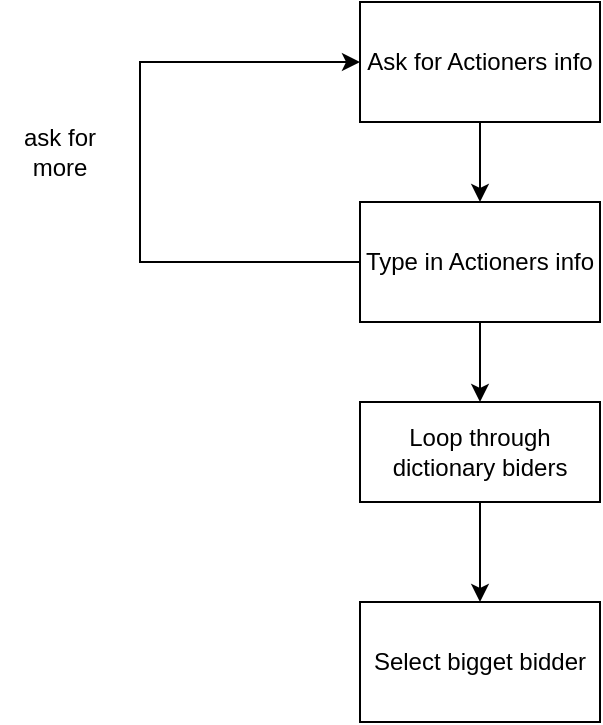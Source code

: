 <mxfile version="21.6.5" type="github">
  <diagram name="Página-1" id="5-PutnXY7rbkwEj0jI-h">
    <mxGraphModel dx="1050" dy="534" grid="1" gridSize="10" guides="1" tooltips="1" connect="1" arrows="1" fold="1" page="1" pageScale="1" pageWidth="827" pageHeight="1169" math="0" shadow="0">
      <root>
        <mxCell id="0" />
        <mxCell id="1" parent="0" />
        <mxCell id="peViB9lExnbHkPldmVvl-5" style="edgeStyle=orthogonalEdgeStyle;rounded=0;orthogonalLoop=1;jettySize=auto;html=1;exitX=0.5;exitY=1;exitDx=0;exitDy=0;entryX=0.5;entryY=0;entryDx=0;entryDy=0;" edge="1" parent="1" source="peViB9lExnbHkPldmVvl-1" target="peViB9lExnbHkPldmVvl-2">
          <mxGeometry relative="1" as="geometry" />
        </mxCell>
        <mxCell id="peViB9lExnbHkPldmVvl-1" value="Ask for Actioners info" style="rounded=0;whiteSpace=wrap;html=1;" vertex="1" parent="1">
          <mxGeometry x="310" y="70" width="120" height="60" as="geometry" />
        </mxCell>
        <mxCell id="peViB9lExnbHkPldmVvl-6" style="edgeStyle=orthogonalEdgeStyle;rounded=0;orthogonalLoop=1;jettySize=auto;html=1;exitX=0.5;exitY=1;exitDx=0;exitDy=0;entryX=0.5;entryY=0;entryDx=0;entryDy=0;" edge="1" parent="1" source="peViB9lExnbHkPldmVvl-2" target="peViB9lExnbHkPldmVvl-3">
          <mxGeometry relative="1" as="geometry" />
        </mxCell>
        <mxCell id="peViB9lExnbHkPldmVvl-7" style="edgeStyle=orthogonalEdgeStyle;rounded=0;orthogonalLoop=1;jettySize=auto;html=1;entryX=0;entryY=0.5;entryDx=0;entryDy=0;" edge="1" parent="1" source="peViB9lExnbHkPldmVvl-2" target="peViB9lExnbHkPldmVvl-1">
          <mxGeometry relative="1" as="geometry">
            <Array as="points">
              <mxPoint x="200" y="200" />
              <mxPoint x="200" y="100" />
            </Array>
          </mxGeometry>
        </mxCell>
        <mxCell id="peViB9lExnbHkPldmVvl-2" value="Type in Actioners info" style="rounded=0;whiteSpace=wrap;html=1;" vertex="1" parent="1">
          <mxGeometry x="310" y="170" width="120" height="60" as="geometry" />
        </mxCell>
        <mxCell id="peViB9lExnbHkPldmVvl-10" style="edgeStyle=orthogonalEdgeStyle;rounded=0;orthogonalLoop=1;jettySize=auto;html=1;entryX=0.5;entryY=0;entryDx=0;entryDy=0;" edge="1" parent="1" source="peViB9lExnbHkPldmVvl-3" target="peViB9lExnbHkPldmVvl-9">
          <mxGeometry relative="1" as="geometry" />
        </mxCell>
        <mxCell id="peViB9lExnbHkPldmVvl-3" value="Loop through dictionary biders" style="rounded=0;whiteSpace=wrap;html=1;" vertex="1" parent="1">
          <mxGeometry x="310" y="270" width="120" height="50" as="geometry" />
        </mxCell>
        <mxCell id="peViB9lExnbHkPldmVvl-8" value="ask for more" style="text;html=1;strokeColor=none;fillColor=none;align=center;verticalAlign=middle;whiteSpace=wrap;rounded=0;" vertex="1" parent="1">
          <mxGeometry x="130" y="130" width="60" height="30" as="geometry" />
        </mxCell>
        <mxCell id="peViB9lExnbHkPldmVvl-9" value="Select bigget bidder" style="rounded=0;whiteSpace=wrap;html=1;" vertex="1" parent="1">
          <mxGeometry x="310" y="370" width="120" height="60" as="geometry" />
        </mxCell>
      </root>
    </mxGraphModel>
  </diagram>
</mxfile>
